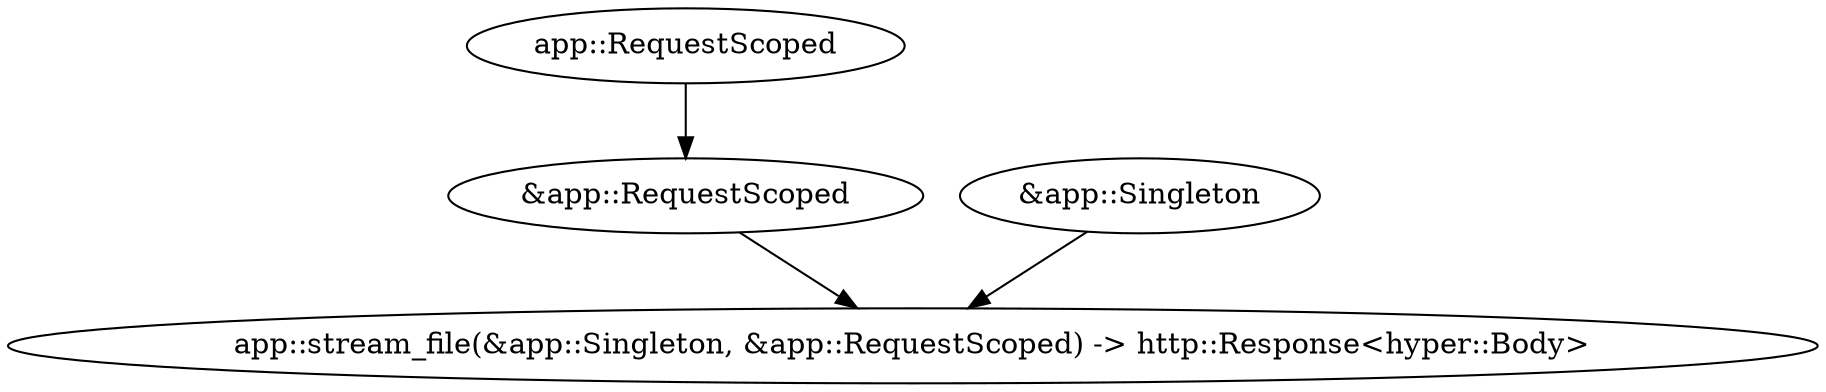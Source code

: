 digraph "/home" {
    0 [ label = "app::stream_file(&app::Singleton, &app::RequestScoped) -> http::Response<hyper::Body>"]
    1 [ label = "&app::RequestScoped"]
    2 [ label = "app::RequestScoped"]
    3 [ label = "&app::Singleton"]
    1 -> 0 [ ]
    2 -> 1 [ ]
    3 -> 0 [ ]
}
digraph app_state {
    0 [ label = "crate::ApplicationState(app::Singleton) -> crate::ApplicationState"]
    1 [ label = "app::Singleton"]
    1 -> 0 [ ]
}